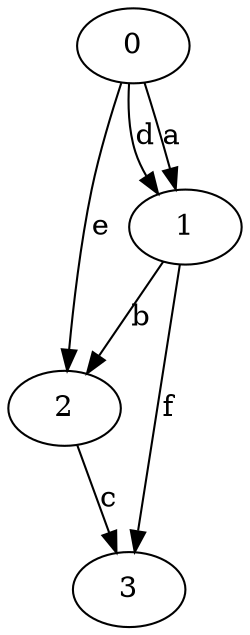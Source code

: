 digraph G {
n2->n3 [label="c"]
n1->n3 [label="f"]
n1->n2 [label="b"]
n0->n2 [label="e"]
n0->n1 [label="d"]
n0->n1 [label="a"]
n0[label="0"]
n1[label="1"]
n2[label="2"]
n3[label="3"]
}
